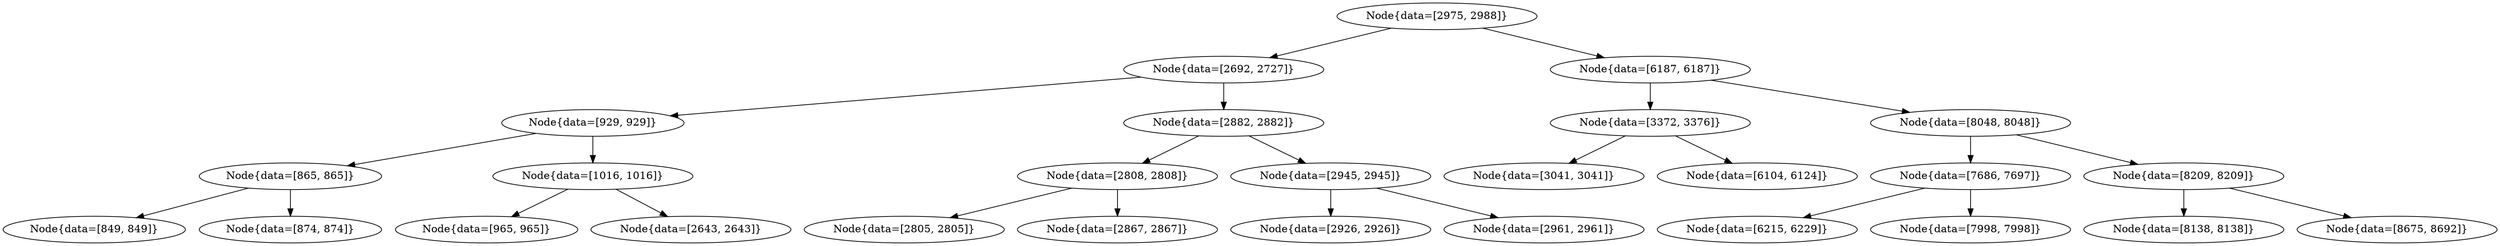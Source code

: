 digraph G{
275754769 [label="Node{data=[2975, 2988]}"]
275754769 -> 1895054149
1895054149 [label="Node{data=[2692, 2727]}"]
1895054149 -> 651235118
651235118 [label="Node{data=[929, 929]}"]
651235118 -> 279781579
279781579 [label="Node{data=[865, 865]}"]
279781579 -> 2111247080
2111247080 [label="Node{data=[849, 849]}"]
279781579 -> 740827140
740827140 [label="Node{data=[874, 874]}"]
651235118 -> 36627152
36627152 [label="Node{data=[1016, 1016]}"]
36627152 -> 2080125222
2080125222 [label="Node{data=[965, 965]}"]
36627152 -> 1048128739
1048128739 [label="Node{data=[2643, 2643]}"]
1895054149 -> 1404834600
1404834600 [label="Node{data=[2882, 2882]}"]
1404834600 -> 653345773
653345773 [label="Node{data=[2808, 2808]}"]
653345773 -> 1008612116
1008612116 [label="Node{data=[2805, 2805]}"]
653345773 -> 1266093632
1266093632 [label="Node{data=[2867, 2867]}"]
1404834600 -> 2028036437
2028036437 [label="Node{data=[2945, 2945]}"]
2028036437 -> 1420012431
1420012431 [label="Node{data=[2926, 2926]}"]
2028036437 -> 426288284
426288284 [label="Node{data=[2961, 2961]}"]
275754769 -> 1780399359
1780399359 [label="Node{data=[6187, 6187]}"]
1780399359 -> 428245792
428245792 [label="Node{data=[3372, 3376]}"]
428245792 -> 1353759820
1353759820 [label="Node{data=[3041, 3041]}"]
428245792 -> 203472514
203472514 [label="Node{data=[6104, 6124]}"]
1780399359 -> 331748029
331748029 [label="Node{data=[8048, 8048]}"]
331748029 -> 1056185446
1056185446 [label="Node{data=[7686, 7697]}"]
1056185446 -> 1802736936
1802736936 [label="Node{data=[6215, 6229]}"]
1056185446 -> 1647243882
1647243882 [label="Node{data=[7998, 7998]}"]
331748029 -> 1105090408
1105090408 [label="Node{data=[8209, 8209]}"]
1105090408 -> 1599566873
1599566873 [label="Node{data=[8138, 8138]}"]
1105090408 -> 687501326
687501326 [label="Node{data=[8675, 8692]}"]
}